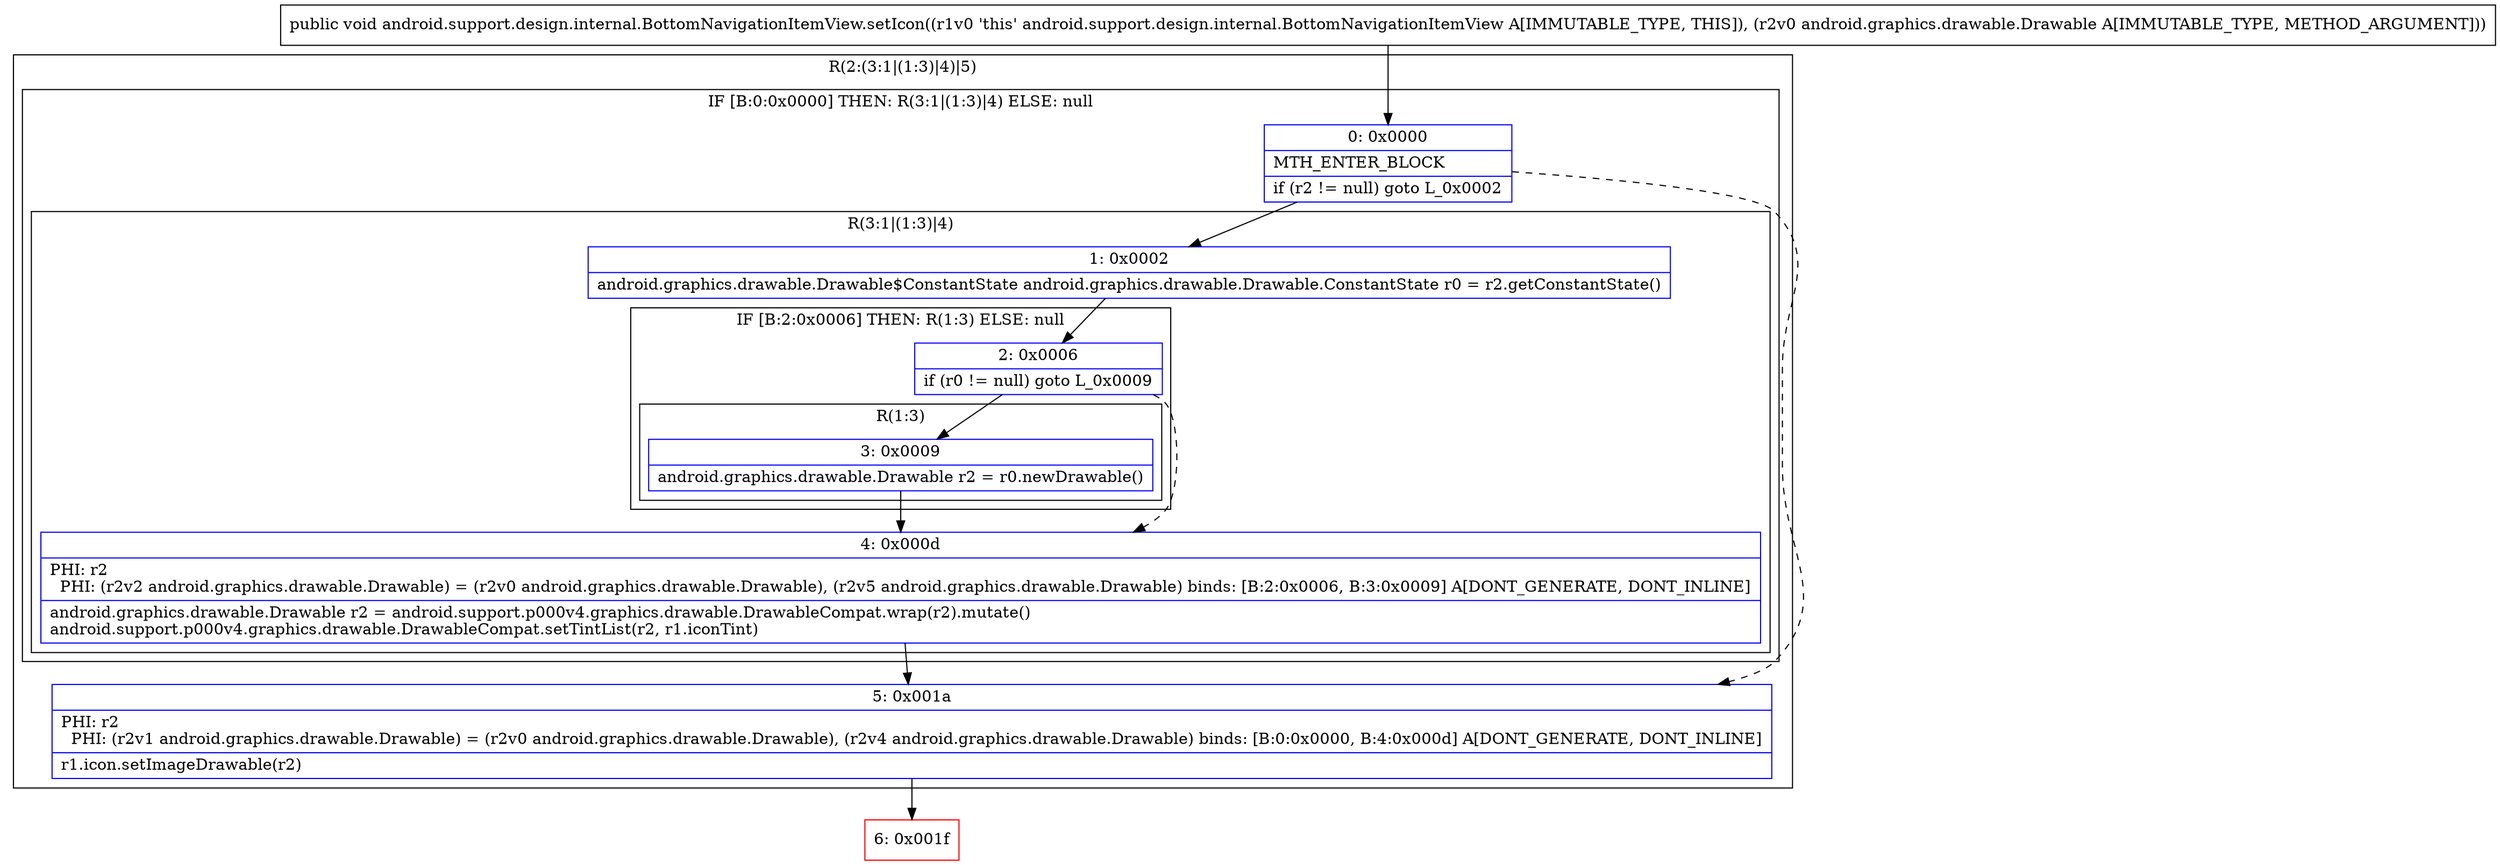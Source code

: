 digraph "CFG forandroid.support.design.internal.BottomNavigationItemView.setIcon(Landroid\/graphics\/drawable\/Drawable;)V" {
subgraph cluster_Region_2130076475 {
label = "R(2:(3:1|(1:3)|4)|5)";
node [shape=record,color=blue];
subgraph cluster_IfRegion_30833158 {
label = "IF [B:0:0x0000] THEN: R(3:1|(1:3)|4) ELSE: null";
node [shape=record,color=blue];
Node_0 [shape=record,label="{0\:\ 0x0000|MTH_ENTER_BLOCK\l|if (r2 != null) goto L_0x0002\l}"];
subgraph cluster_Region_1226134025 {
label = "R(3:1|(1:3)|4)";
node [shape=record,color=blue];
Node_1 [shape=record,label="{1\:\ 0x0002|android.graphics.drawable.Drawable$ConstantState android.graphics.drawable.Drawable.ConstantState r0 = r2.getConstantState()\l}"];
subgraph cluster_IfRegion_50860129 {
label = "IF [B:2:0x0006] THEN: R(1:3) ELSE: null";
node [shape=record,color=blue];
Node_2 [shape=record,label="{2\:\ 0x0006|if (r0 != null) goto L_0x0009\l}"];
subgraph cluster_Region_1312089195 {
label = "R(1:3)";
node [shape=record,color=blue];
Node_3 [shape=record,label="{3\:\ 0x0009|android.graphics.drawable.Drawable r2 = r0.newDrawable()\l}"];
}
}
Node_4 [shape=record,label="{4\:\ 0x000d|PHI: r2 \l  PHI: (r2v2 android.graphics.drawable.Drawable) = (r2v0 android.graphics.drawable.Drawable), (r2v5 android.graphics.drawable.Drawable) binds: [B:2:0x0006, B:3:0x0009] A[DONT_GENERATE, DONT_INLINE]\l|android.graphics.drawable.Drawable r2 = android.support.p000v4.graphics.drawable.DrawableCompat.wrap(r2).mutate()\landroid.support.p000v4.graphics.drawable.DrawableCompat.setTintList(r2, r1.iconTint)\l}"];
}
}
Node_5 [shape=record,label="{5\:\ 0x001a|PHI: r2 \l  PHI: (r2v1 android.graphics.drawable.Drawable) = (r2v0 android.graphics.drawable.Drawable), (r2v4 android.graphics.drawable.Drawable) binds: [B:0:0x0000, B:4:0x000d] A[DONT_GENERATE, DONT_INLINE]\l|r1.icon.setImageDrawable(r2)\l}"];
}
Node_6 [shape=record,color=red,label="{6\:\ 0x001f}"];
MethodNode[shape=record,label="{public void android.support.design.internal.BottomNavigationItemView.setIcon((r1v0 'this' android.support.design.internal.BottomNavigationItemView A[IMMUTABLE_TYPE, THIS]), (r2v0 android.graphics.drawable.Drawable A[IMMUTABLE_TYPE, METHOD_ARGUMENT])) }"];
MethodNode -> Node_0;
Node_0 -> Node_1;
Node_0 -> Node_5[style=dashed];
Node_1 -> Node_2;
Node_2 -> Node_3;
Node_2 -> Node_4[style=dashed];
Node_3 -> Node_4;
Node_4 -> Node_5;
Node_5 -> Node_6;
}

